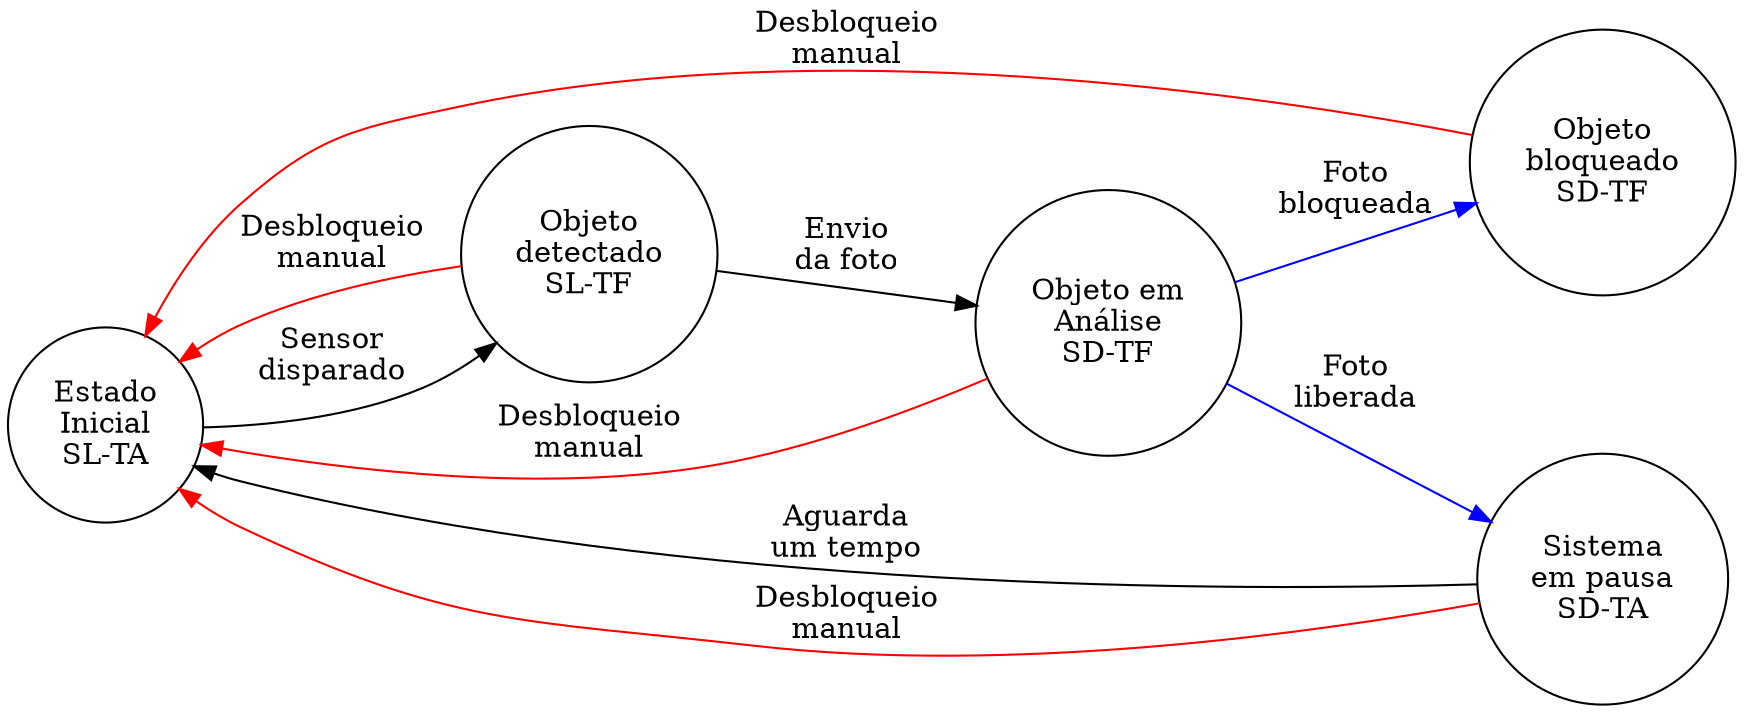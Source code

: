 digraph G {
    
    rankdir = LR;
    
    node [shape = circle];
    
    estado_inicial [label = "Estado\nInicial\nSL-TA"];
    objeto_detectado [label = "Objeto\ndetectado\nSL-TF"];
    objeto_em_analise [label = "Objeto em\nAnálise\nSD-TF"];
    objeto_bloqueado [label = "Objeto\nbloqueado\nSD-TF"];
    sistema_em_pausa [label = "Sistema\nem pausa\nSD-TA"];
    
    estado_inicial -> objeto_detectado [label = "Sensor\ndisparado"];
    objeto_detectado -> objeto_em_analise [label = "Envio\nda foto"];
    objeto_em_analise -> sistema_em_pausa [label = "Foto\nliberada", color = blue];
    objeto_em_analise -> objeto_bloqueado [label = "Foto\nbloqueada", color = blue];
    
    sistema_em_pausa -> estado_inicial [label = "Aguarda\num tempo"];
    
    objeto_detectado -> estado_inicial [label = "Desbloqueio\nmanual", color = red];
    objeto_em_analise -> estado_inicial [label = "Desbloqueio\nmanual", color = red];
    objeto_bloqueado -> estado_inicial [label = "Desbloqueio\nmanual", color = red];
    sistema_em_pausa -> estado_inicial [label = "Desbloqueio\nmanual", color = red];
    
  
}